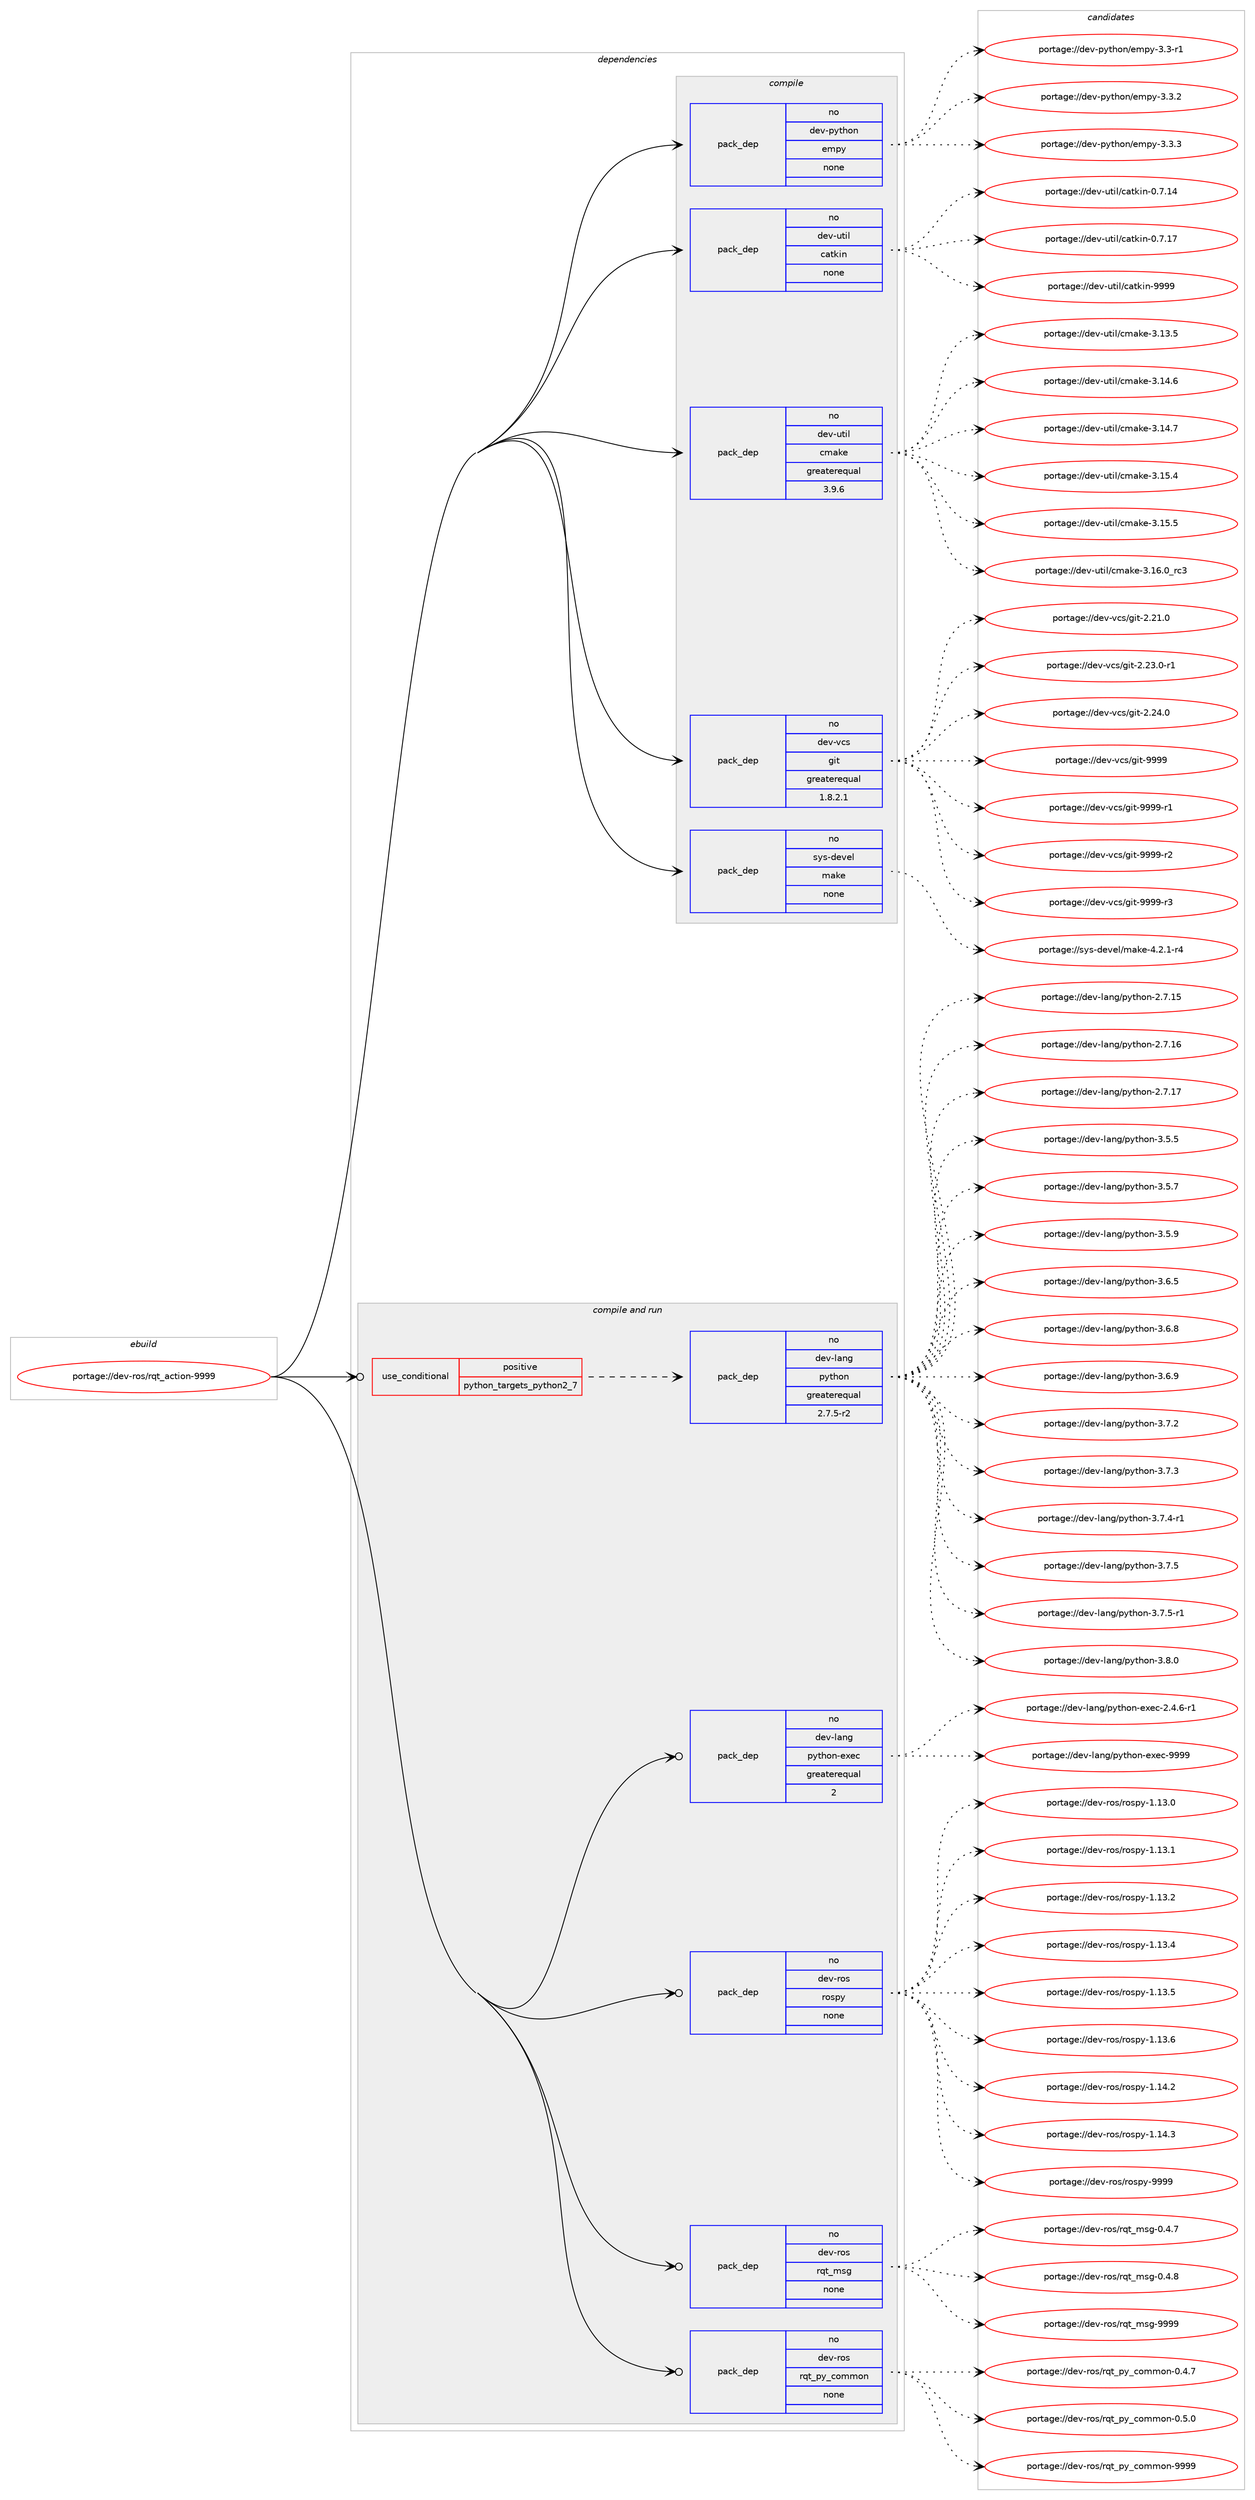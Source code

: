 digraph prolog {

# *************
# Graph options
# *************

newrank=true;
concentrate=true;
compound=true;
graph [rankdir=LR,fontname=Helvetica,fontsize=10,ranksep=1.5];#, ranksep=2.5, nodesep=0.2];
edge  [arrowhead=vee];
node  [fontname=Helvetica,fontsize=10];

# **********
# The ebuild
# **********

subgraph cluster_leftcol {
color=gray;
rank=same;
label=<<i>ebuild</i>>;
id [label="portage://dev-ros/rqt_action-9999", color=red, width=4, href="../dev-ros/rqt_action-9999.svg"];
}

# ****************
# The dependencies
# ****************

subgraph cluster_midcol {
color=gray;
label=<<i>dependencies</i>>;
subgraph cluster_compile {
fillcolor="#eeeeee";
style=filled;
label=<<i>compile</i>>;
subgraph pack152147 {
dependency200129 [label=<<TABLE BORDER="0" CELLBORDER="1" CELLSPACING="0" CELLPADDING="4" WIDTH="220"><TR><TD ROWSPAN="6" CELLPADDING="30">pack_dep</TD></TR><TR><TD WIDTH="110">no</TD></TR><TR><TD>dev-python</TD></TR><TR><TD>empy</TD></TR><TR><TD>none</TD></TR><TR><TD></TD></TR></TABLE>>, shape=none, color=blue];
}
id:e -> dependency200129:w [weight=20,style="solid",arrowhead="vee"];
subgraph pack152148 {
dependency200130 [label=<<TABLE BORDER="0" CELLBORDER="1" CELLSPACING="0" CELLPADDING="4" WIDTH="220"><TR><TD ROWSPAN="6" CELLPADDING="30">pack_dep</TD></TR><TR><TD WIDTH="110">no</TD></TR><TR><TD>dev-util</TD></TR><TR><TD>catkin</TD></TR><TR><TD>none</TD></TR><TR><TD></TD></TR></TABLE>>, shape=none, color=blue];
}
id:e -> dependency200130:w [weight=20,style="solid",arrowhead="vee"];
subgraph pack152149 {
dependency200131 [label=<<TABLE BORDER="0" CELLBORDER="1" CELLSPACING="0" CELLPADDING="4" WIDTH="220"><TR><TD ROWSPAN="6" CELLPADDING="30">pack_dep</TD></TR><TR><TD WIDTH="110">no</TD></TR><TR><TD>dev-util</TD></TR><TR><TD>cmake</TD></TR><TR><TD>greaterequal</TD></TR><TR><TD>3.9.6</TD></TR></TABLE>>, shape=none, color=blue];
}
id:e -> dependency200131:w [weight=20,style="solid",arrowhead="vee"];
subgraph pack152150 {
dependency200132 [label=<<TABLE BORDER="0" CELLBORDER="1" CELLSPACING="0" CELLPADDING="4" WIDTH="220"><TR><TD ROWSPAN="6" CELLPADDING="30">pack_dep</TD></TR><TR><TD WIDTH="110">no</TD></TR><TR><TD>dev-vcs</TD></TR><TR><TD>git</TD></TR><TR><TD>greaterequal</TD></TR><TR><TD>1.8.2.1</TD></TR></TABLE>>, shape=none, color=blue];
}
id:e -> dependency200132:w [weight=20,style="solid",arrowhead="vee"];
subgraph pack152151 {
dependency200133 [label=<<TABLE BORDER="0" CELLBORDER="1" CELLSPACING="0" CELLPADDING="4" WIDTH="220"><TR><TD ROWSPAN="6" CELLPADDING="30">pack_dep</TD></TR><TR><TD WIDTH="110">no</TD></TR><TR><TD>sys-devel</TD></TR><TR><TD>make</TD></TR><TR><TD>none</TD></TR><TR><TD></TD></TR></TABLE>>, shape=none, color=blue];
}
id:e -> dependency200133:w [weight=20,style="solid",arrowhead="vee"];
}
subgraph cluster_compileandrun {
fillcolor="#eeeeee";
style=filled;
label=<<i>compile and run</i>>;
subgraph cond44552 {
dependency200134 [label=<<TABLE BORDER="0" CELLBORDER="1" CELLSPACING="0" CELLPADDING="4"><TR><TD ROWSPAN="3" CELLPADDING="10">use_conditional</TD></TR><TR><TD>positive</TD></TR><TR><TD>python_targets_python2_7</TD></TR></TABLE>>, shape=none, color=red];
subgraph pack152152 {
dependency200135 [label=<<TABLE BORDER="0" CELLBORDER="1" CELLSPACING="0" CELLPADDING="4" WIDTH="220"><TR><TD ROWSPAN="6" CELLPADDING="30">pack_dep</TD></TR><TR><TD WIDTH="110">no</TD></TR><TR><TD>dev-lang</TD></TR><TR><TD>python</TD></TR><TR><TD>greaterequal</TD></TR><TR><TD>2.7.5-r2</TD></TR></TABLE>>, shape=none, color=blue];
}
dependency200134:e -> dependency200135:w [weight=20,style="dashed",arrowhead="vee"];
}
id:e -> dependency200134:w [weight=20,style="solid",arrowhead="odotvee"];
subgraph pack152153 {
dependency200136 [label=<<TABLE BORDER="0" CELLBORDER="1" CELLSPACING="0" CELLPADDING="4" WIDTH="220"><TR><TD ROWSPAN="6" CELLPADDING="30">pack_dep</TD></TR><TR><TD WIDTH="110">no</TD></TR><TR><TD>dev-lang</TD></TR><TR><TD>python-exec</TD></TR><TR><TD>greaterequal</TD></TR><TR><TD>2</TD></TR></TABLE>>, shape=none, color=blue];
}
id:e -> dependency200136:w [weight=20,style="solid",arrowhead="odotvee"];
subgraph pack152154 {
dependency200137 [label=<<TABLE BORDER="0" CELLBORDER="1" CELLSPACING="0" CELLPADDING="4" WIDTH="220"><TR><TD ROWSPAN="6" CELLPADDING="30">pack_dep</TD></TR><TR><TD WIDTH="110">no</TD></TR><TR><TD>dev-ros</TD></TR><TR><TD>rospy</TD></TR><TR><TD>none</TD></TR><TR><TD></TD></TR></TABLE>>, shape=none, color=blue];
}
id:e -> dependency200137:w [weight=20,style="solid",arrowhead="odotvee"];
subgraph pack152155 {
dependency200138 [label=<<TABLE BORDER="0" CELLBORDER="1" CELLSPACING="0" CELLPADDING="4" WIDTH="220"><TR><TD ROWSPAN="6" CELLPADDING="30">pack_dep</TD></TR><TR><TD WIDTH="110">no</TD></TR><TR><TD>dev-ros</TD></TR><TR><TD>rqt_msg</TD></TR><TR><TD>none</TD></TR><TR><TD></TD></TR></TABLE>>, shape=none, color=blue];
}
id:e -> dependency200138:w [weight=20,style="solid",arrowhead="odotvee"];
subgraph pack152156 {
dependency200139 [label=<<TABLE BORDER="0" CELLBORDER="1" CELLSPACING="0" CELLPADDING="4" WIDTH="220"><TR><TD ROWSPAN="6" CELLPADDING="30">pack_dep</TD></TR><TR><TD WIDTH="110">no</TD></TR><TR><TD>dev-ros</TD></TR><TR><TD>rqt_py_common</TD></TR><TR><TD>none</TD></TR><TR><TD></TD></TR></TABLE>>, shape=none, color=blue];
}
id:e -> dependency200139:w [weight=20,style="solid",arrowhead="odotvee"];
}
subgraph cluster_run {
fillcolor="#eeeeee";
style=filled;
label=<<i>run</i>>;
}
}

# **************
# The candidates
# **************

subgraph cluster_choices {
rank=same;
color=gray;
label=<<i>candidates</i>>;

subgraph choice152147 {
color=black;
nodesep=1;
choiceportage1001011184511212111610411111047101109112121455146514511449 [label="portage://dev-python/empy-3.3-r1", color=red, width=4,href="../dev-python/empy-3.3-r1.svg"];
choiceportage1001011184511212111610411111047101109112121455146514650 [label="portage://dev-python/empy-3.3.2", color=red, width=4,href="../dev-python/empy-3.3.2.svg"];
choiceportage1001011184511212111610411111047101109112121455146514651 [label="portage://dev-python/empy-3.3.3", color=red, width=4,href="../dev-python/empy-3.3.3.svg"];
dependency200129:e -> choiceportage1001011184511212111610411111047101109112121455146514511449:w [style=dotted,weight="100"];
dependency200129:e -> choiceportage1001011184511212111610411111047101109112121455146514650:w [style=dotted,weight="100"];
dependency200129:e -> choiceportage1001011184511212111610411111047101109112121455146514651:w [style=dotted,weight="100"];
}
subgraph choice152148 {
color=black;
nodesep=1;
choiceportage1001011184511711610510847999711610710511045484655464952 [label="portage://dev-util/catkin-0.7.14", color=red, width=4,href="../dev-util/catkin-0.7.14.svg"];
choiceportage1001011184511711610510847999711610710511045484655464955 [label="portage://dev-util/catkin-0.7.17", color=red, width=4,href="../dev-util/catkin-0.7.17.svg"];
choiceportage100101118451171161051084799971161071051104557575757 [label="portage://dev-util/catkin-9999", color=red, width=4,href="../dev-util/catkin-9999.svg"];
dependency200130:e -> choiceportage1001011184511711610510847999711610710511045484655464952:w [style=dotted,weight="100"];
dependency200130:e -> choiceportage1001011184511711610510847999711610710511045484655464955:w [style=dotted,weight="100"];
dependency200130:e -> choiceportage100101118451171161051084799971161071051104557575757:w [style=dotted,weight="100"];
}
subgraph choice152149 {
color=black;
nodesep=1;
choiceportage1001011184511711610510847991099710710145514649514653 [label="portage://dev-util/cmake-3.13.5", color=red, width=4,href="../dev-util/cmake-3.13.5.svg"];
choiceportage1001011184511711610510847991099710710145514649524654 [label="portage://dev-util/cmake-3.14.6", color=red, width=4,href="../dev-util/cmake-3.14.6.svg"];
choiceportage1001011184511711610510847991099710710145514649524655 [label="portage://dev-util/cmake-3.14.7", color=red, width=4,href="../dev-util/cmake-3.14.7.svg"];
choiceportage1001011184511711610510847991099710710145514649534652 [label="portage://dev-util/cmake-3.15.4", color=red, width=4,href="../dev-util/cmake-3.15.4.svg"];
choiceportage1001011184511711610510847991099710710145514649534653 [label="portage://dev-util/cmake-3.15.5", color=red, width=4,href="../dev-util/cmake-3.15.5.svg"];
choiceportage1001011184511711610510847991099710710145514649544648951149951 [label="portage://dev-util/cmake-3.16.0_rc3", color=red, width=4,href="../dev-util/cmake-3.16.0_rc3.svg"];
dependency200131:e -> choiceportage1001011184511711610510847991099710710145514649514653:w [style=dotted,weight="100"];
dependency200131:e -> choiceportage1001011184511711610510847991099710710145514649524654:w [style=dotted,weight="100"];
dependency200131:e -> choiceportage1001011184511711610510847991099710710145514649524655:w [style=dotted,weight="100"];
dependency200131:e -> choiceportage1001011184511711610510847991099710710145514649534652:w [style=dotted,weight="100"];
dependency200131:e -> choiceportage1001011184511711610510847991099710710145514649534653:w [style=dotted,weight="100"];
dependency200131:e -> choiceportage1001011184511711610510847991099710710145514649544648951149951:w [style=dotted,weight="100"];
}
subgraph choice152150 {
color=black;
nodesep=1;
choiceportage10010111845118991154710310511645504650494648 [label="portage://dev-vcs/git-2.21.0", color=red, width=4,href="../dev-vcs/git-2.21.0.svg"];
choiceportage100101118451189911547103105116455046505146484511449 [label="portage://dev-vcs/git-2.23.0-r1", color=red, width=4,href="../dev-vcs/git-2.23.0-r1.svg"];
choiceportage10010111845118991154710310511645504650524648 [label="portage://dev-vcs/git-2.24.0", color=red, width=4,href="../dev-vcs/git-2.24.0.svg"];
choiceportage1001011184511899115471031051164557575757 [label="portage://dev-vcs/git-9999", color=red, width=4,href="../dev-vcs/git-9999.svg"];
choiceportage10010111845118991154710310511645575757574511449 [label="portage://dev-vcs/git-9999-r1", color=red, width=4,href="../dev-vcs/git-9999-r1.svg"];
choiceportage10010111845118991154710310511645575757574511450 [label="portage://dev-vcs/git-9999-r2", color=red, width=4,href="../dev-vcs/git-9999-r2.svg"];
choiceportage10010111845118991154710310511645575757574511451 [label="portage://dev-vcs/git-9999-r3", color=red, width=4,href="../dev-vcs/git-9999-r3.svg"];
dependency200132:e -> choiceportage10010111845118991154710310511645504650494648:w [style=dotted,weight="100"];
dependency200132:e -> choiceportage100101118451189911547103105116455046505146484511449:w [style=dotted,weight="100"];
dependency200132:e -> choiceportage10010111845118991154710310511645504650524648:w [style=dotted,weight="100"];
dependency200132:e -> choiceportage1001011184511899115471031051164557575757:w [style=dotted,weight="100"];
dependency200132:e -> choiceportage10010111845118991154710310511645575757574511449:w [style=dotted,weight="100"];
dependency200132:e -> choiceportage10010111845118991154710310511645575757574511450:w [style=dotted,weight="100"];
dependency200132:e -> choiceportage10010111845118991154710310511645575757574511451:w [style=dotted,weight="100"];
}
subgraph choice152151 {
color=black;
nodesep=1;
choiceportage1151211154510010111810110847109971071014552465046494511452 [label="portage://sys-devel/make-4.2.1-r4", color=red, width=4,href="../sys-devel/make-4.2.1-r4.svg"];
dependency200133:e -> choiceportage1151211154510010111810110847109971071014552465046494511452:w [style=dotted,weight="100"];
}
subgraph choice152152 {
color=black;
nodesep=1;
choiceportage10010111845108971101034711212111610411111045504655464953 [label="portage://dev-lang/python-2.7.15", color=red, width=4,href="../dev-lang/python-2.7.15.svg"];
choiceportage10010111845108971101034711212111610411111045504655464954 [label="portage://dev-lang/python-2.7.16", color=red, width=4,href="../dev-lang/python-2.7.16.svg"];
choiceportage10010111845108971101034711212111610411111045504655464955 [label="portage://dev-lang/python-2.7.17", color=red, width=4,href="../dev-lang/python-2.7.17.svg"];
choiceportage100101118451089711010347112121116104111110455146534653 [label="portage://dev-lang/python-3.5.5", color=red, width=4,href="../dev-lang/python-3.5.5.svg"];
choiceportage100101118451089711010347112121116104111110455146534655 [label="portage://dev-lang/python-3.5.7", color=red, width=4,href="../dev-lang/python-3.5.7.svg"];
choiceportage100101118451089711010347112121116104111110455146534657 [label="portage://dev-lang/python-3.5.9", color=red, width=4,href="../dev-lang/python-3.5.9.svg"];
choiceportage100101118451089711010347112121116104111110455146544653 [label="portage://dev-lang/python-3.6.5", color=red, width=4,href="../dev-lang/python-3.6.5.svg"];
choiceportage100101118451089711010347112121116104111110455146544656 [label="portage://dev-lang/python-3.6.8", color=red, width=4,href="../dev-lang/python-3.6.8.svg"];
choiceportage100101118451089711010347112121116104111110455146544657 [label="portage://dev-lang/python-3.6.9", color=red, width=4,href="../dev-lang/python-3.6.9.svg"];
choiceportage100101118451089711010347112121116104111110455146554650 [label="portage://dev-lang/python-3.7.2", color=red, width=4,href="../dev-lang/python-3.7.2.svg"];
choiceportage100101118451089711010347112121116104111110455146554651 [label="portage://dev-lang/python-3.7.3", color=red, width=4,href="../dev-lang/python-3.7.3.svg"];
choiceportage1001011184510897110103471121211161041111104551465546524511449 [label="portage://dev-lang/python-3.7.4-r1", color=red, width=4,href="../dev-lang/python-3.7.4-r1.svg"];
choiceportage100101118451089711010347112121116104111110455146554653 [label="portage://dev-lang/python-3.7.5", color=red, width=4,href="../dev-lang/python-3.7.5.svg"];
choiceportage1001011184510897110103471121211161041111104551465546534511449 [label="portage://dev-lang/python-3.7.5-r1", color=red, width=4,href="../dev-lang/python-3.7.5-r1.svg"];
choiceportage100101118451089711010347112121116104111110455146564648 [label="portage://dev-lang/python-3.8.0", color=red, width=4,href="../dev-lang/python-3.8.0.svg"];
dependency200135:e -> choiceportage10010111845108971101034711212111610411111045504655464953:w [style=dotted,weight="100"];
dependency200135:e -> choiceportage10010111845108971101034711212111610411111045504655464954:w [style=dotted,weight="100"];
dependency200135:e -> choiceportage10010111845108971101034711212111610411111045504655464955:w [style=dotted,weight="100"];
dependency200135:e -> choiceportage100101118451089711010347112121116104111110455146534653:w [style=dotted,weight="100"];
dependency200135:e -> choiceportage100101118451089711010347112121116104111110455146534655:w [style=dotted,weight="100"];
dependency200135:e -> choiceportage100101118451089711010347112121116104111110455146534657:w [style=dotted,weight="100"];
dependency200135:e -> choiceportage100101118451089711010347112121116104111110455146544653:w [style=dotted,weight="100"];
dependency200135:e -> choiceportage100101118451089711010347112121116104111110455146544656:w [style=dotted,weight="100"];
dependency200135:e -> choiceportage100101118451089711010347112121116104111110455146544657:w [style=dotted,weight="100"];
dependency200135:e -> choiceportage100101118451089711010347112121116104111110455146554650:w [style=dotted,weight="100"];
dependency200135:e -> choiceportage100101118451089711010347112121116104111110455146554651:w [style=dotted,weight="100"];
dependency200135:e -> choiceportage1001011184510897110103471121211161041111104551465546524511449:w [style=dotted,weight="100"];
dependency200135:e -> choiceportage100101118451089711010347112121116104111110455146554653:w [style=dotted,weight="100"];
dependency200135:e -> choiceportage1001011184510897110103471121211161041111104551465546534511449:w [style=dotted,weight="100"];
dependency200135:e -> choiceportage100101118451089711010347112121116104111110455146564648:w [style=dotted,weight="100"];
}
subgraph choice152153 {
color=black;
nodesep=1;
choiceportage10010111845108971101034711212111610411111045101120101994550465246544511449 [label="portage://dev-lang/python-exec-2.4.6-r1", color=red, width=4,href="../dev-lang/python-exec-2.4.6-r1.svg"];
choiceportage10010111845108971101034711212111610411111045101120101994557575757 [label="portage://dev-lang/python-exec-9999", color=red, width=4,href="../dev-lang/python-exec-9999.svg"];
dependency200136:e -> choiceportage10010111845108971101034711212111610411111045101120101994550465246544511449:w [style=dotted,weight="100"];
dependency200136:e -> choiceportage10010111845108971101034711212111610411111045101120101994557575757:w [style=dotted,weight="100"];
}
subgraph choice152154 {
color=black;
nodesep=1;
choiceportage100101118451141111154711411111511212145494649514648 [label="portage://dev-ros/rospy-1.13.0", color=red, width=4,href="../dev-ros/rospy-1.13.0.svg"];
choiceportage100101118451141111154711411111511212145494649514649 [label="portage://dev-ros/rospy-1.13.1", color=red, width=4,href="../dev-ros/rospy-1.13.1.svg"];
choiceportage100101118451141111154711411111511212145494649514650 [label="portage://dev-ros/rospy-1.13.2", color=red, width=4,href="../dev-ros/rospy-1.13.2.svg"];
choiceportage100101118451141111154711411111511212145494649514652 [label="portage://dev-ros/rospy-1.13.4", color=red, width=4,href="../dev-ros/rospy-1.13.4.svg"];
choiceportage100101118451141111154711411111511212145494649514653 [label="portage://dev-ros/rospy-1.13.5", color=red, width=4,href="../dev-ros/rospy-1.13.5.svg"];
choiceportage100101118451141111154711411111511212145494649514654 [label="portage://dev-ros/rospy-1.13.6", color=red, width=4,href="../dev-ros/rospy-1.13.6.svg"];
choiceportage100101118451141111154711411111511212145494649524650 [label="portage://dev-ros/rospy-1.14.2", color=red, width=4,href="../dev-ros/rospy-1.14.2.svg"];
choiceportage100101118451141111154711411111511212145494649524651 [label="portage://dev-ros/rospy-1.14.3", color=red, width=4,href="../dev-ros/rospy-1.14.3.svg"];
choiceportage10010111845114111115471141111151121214557575757 [label="portage://dev-ros/rospy-9999", color=red, width=4,href="../dev-ros/rospy-9999.svg"];
dependency200137:e -> choiceportage100101118451141111154711411111511212145494649514648:w [style=dotted,weight="100"];
dependency200137:e -> choiceportage100101118451141111154711411111511212145494649514649:w [style=dotted,weight="100"];
dependency200137:e -> choiceportage100101118451141111154711411111511212145494649514650:w [style=dotted,weight="100"];
dependency200137:e -> choiceportage100101118451141111154711411111511212145494649514652:w [style=dotted,weight="100"];
dependency200137:e -> choiceportage100101118451141111154711411111511212145494649514653:w [style=dotted,weight="100"];
dependency200137:e -> choiceportage100101118451141111154711411111511212145494649514654:w [style=dotted,weight="100"];
dependency200137:e -> choiceportage100101118451141111154711411111511212145494649524650:w [style=dotted,weight="100"];
dependency200137:e -> choiceportage100101118451141111154711411111511212145494649524651:w [style=dotted,weight="100"];
dependency200137:e -> choiceportage10010111845114111115471141111151121214557575757:w [style=dotted,weight="100"];
}
subgraph choice152155 {
color=black;
nodesep=1;
choiceportage100101118451141111154711411311695109115103454846524655 [label="portage://dev-ros/rqt_msg-0.4.7", color=red, width=4,href="../dev-ros/rqt_msg-0.4.7.svg"];
choiceportage100101118451141111154711411311695109115103454846524656 [label="portage://dev-ros/rqt_msg-0.4.8", color=red, width=4,href="../dev-ros/rqt_msg-0.4.8.svg"];
choiceportage1001011184511411111547114113116951091151034557575757 [label="portage://dev-ros/rqt_msg-9999", color=red, width=4,href="../dev-ros/rqt_msg-9999.svg"];
dependency200138:e -> choiceportage100101118451141111154711411311695109115103454846524655:w [style=dotted,weight="100"];
dependency200138:e -> choiceportage100101118451141111154711411311695109115103454846524656:w [style=dotted,weight="100"];
dependency200138:e -> choiceportage1001011184511411111547114113116951091151034557575757:w [style=dotted,weight="100"];
}
subgraph choice152156 {
color=black;
nodesep=1;
choiceportage1001011184511411111547114113116951121219599111109109111110454846524655 [label="portage://dev-ros/rqt_py_common-0.4.7", color=red, width=4,href="../dev-ros/rqt_py_common-0.4.7.svg"];
choiceportage1001011184511411111547114113116951121219599111109109111110454846534648 [label="portage://dev-ros/rqt_py_common-0.5.0", color=red, width=4,href="../dev-ros/rqt_py_common-0.5.0.svg"];
choiceportage10010111845114111115471141131169511212195991111091091111104557575757 [label="portage://dev-ros/rqt_py_common-9999", color=red, width=4,href="../dev-ros/rqt_py_common-9999.svg"];
dependency200139:e -> choiceportage1001011184511411111547114113116951121219599111109109111110454846524655:w [style=dotted,weight="100"];
dependency200139:e -> choiceportage1001011184511411111547114113116951121219599111109109111110454846534648:w [style=dotted,weight="100"];
dependency200139:e -> choiceportage10010111845114111115471141131169511212195991111091091111104557575757:w [style=dotted,weight="100"];
}
}

}
